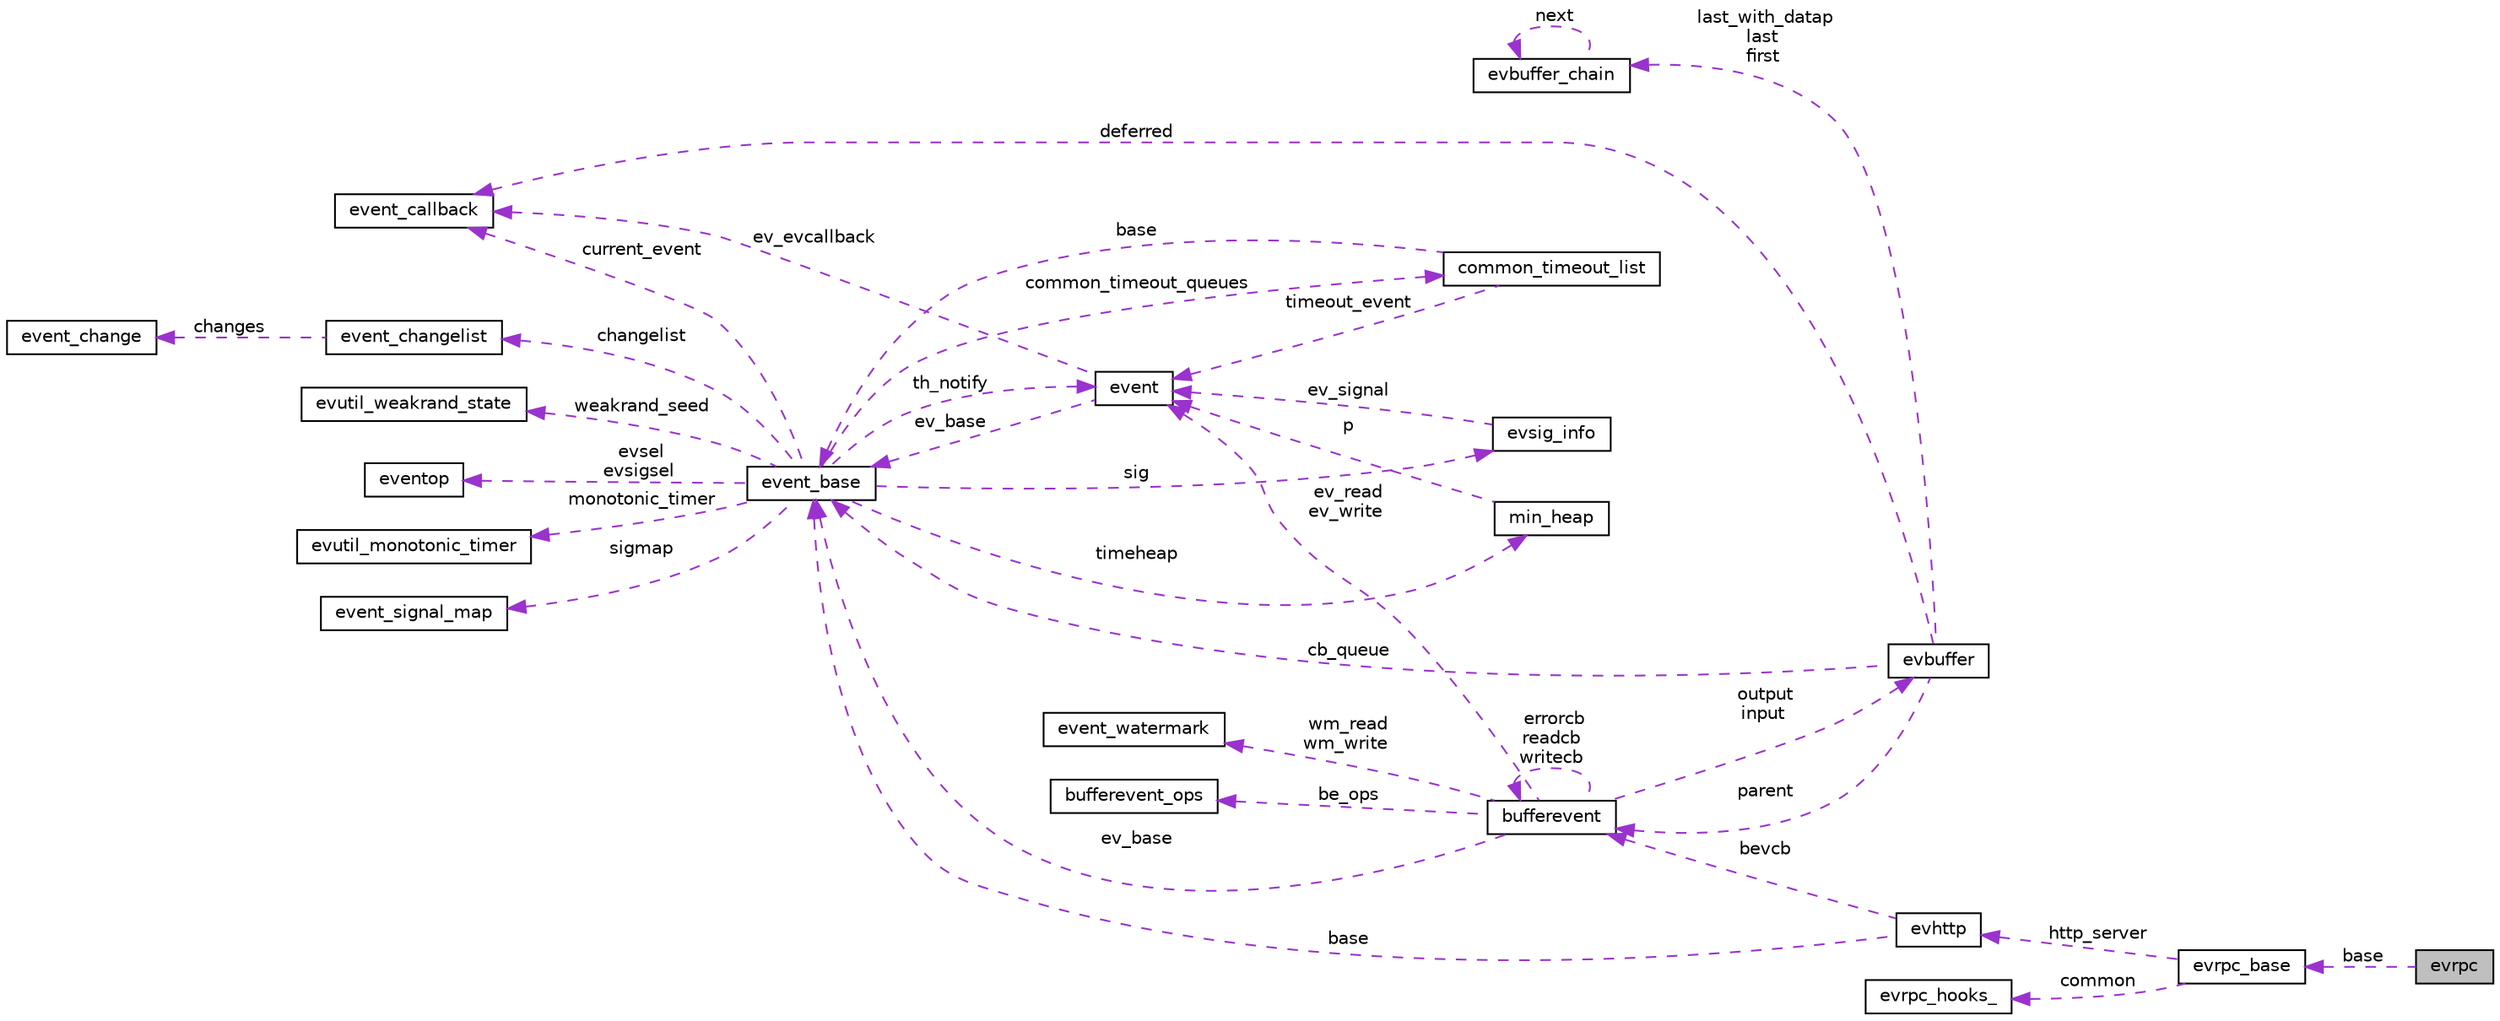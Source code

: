 digraph "evrpc"
{
 // LATEX_PDF_SIZE
  edge [fontname="Helvetica",fontsize="10",labelfontname="Helvetica",labelfontsize="10"];
  node [fontname="Helvetica",fontsize="10",shape=record];
  rankdir="LR";
  Node1 [label="evrpc",height=0.2,width=0.4,color="black", fillcolor="grey75", style="filled", fontcolor="black",tooltip=" "];
  Node2 -> Node1 [dir="back",color="darkorchid3",fontsize="10",style="dashed",label=" base" ,fontname="Helvetica"];
  Node2 [label="evrpc_base",height=0.2,width=0.4,color="black", fillcolor="white", style="filled",URL="$structevrpc__base.html",tooltip=" "];
  Node3 -> Node2 [dir="back",color="darkorchid3",fontsize="10",style="dashed",label=" http_server" ,fontname="Helvetica"];
  Node3 [label="evhttp",height=0.2,width=0.4,color="black", fillcolor="white", style="filled",URL="$structevhttp.html",tooltip=" "];
  Node4 -> Node3 [dir="back",color="darkorchid3",fontsize="10",style="dashed",label=" base" ,fontname="Helvetica"];
  Node4 [label="event_base",height=0.2,width=0.4,color="black", fillcolor="white", style="filled",URL="$structevent__base.html",tooltip=" "];
  Node5 -> Node4 [dir="back",color="darkorchid3",fontsize="10",style="dashed",label=" evsel\nevsigsel" ,fontname="Helvetica"];
  Node5 [label="eventop",height=0.2,width=0.4,color="black", fillcolor="white", style="filled",URL="$structeventop.html",tooltip=" "];
  Node6 -> Node4 [dir="back",color="darkorchid3",fontsize="10",style="dashed",label=" sig" ,fontname="Helvetica"];
  Node6 [label="evsig_info",height=0.2,width=0.4,color="black", fillcolor="white", style="filled",URL="$structevsig__info.html",tooltip=" "];
  Node7 -> Node6 [dir="back",color="darkorchid3",fontsize="10",style="dashed",label=" ev_signal" ,fontname="Helvetica"];
  Node7 [label="event",height=0.2,width=0.4,color="black", fillcolor="white", style="filled",URL="$structevent.html",tooltip=" "];
  Node8 -> Node7 [dir="back",color="darkorchid3",fontsize="10",style="dashed",label=" ev_evcallback" ,fontname="Helvetica"];
  Node8 [label="event_callback",height=0.2,width=0.4,color="black", fillcolor="white", style="filled",URL="$structevent__callback.html",tooltip=" "];
  Node4 -> Node7 [dir="back",color="darkorchid3",fontsize="10",style="dashed",label=" ev_base" ,fontname="Helvetica"];
  Node9 -> Node4 [dir="back",color="darkorchid3",fontsize="10",style="dashed",label=" timeheap" ,fontname="Helvetica"];
  Node9 [label="min_heap",height=0.2,width=0.4,color="black", fillcolor="white", style="filled",URL="$structmin__heap.html",tooltip=" "];
  Node7 -> Node9 [dir="back",color="darkorchid3",fontsize="10",style="dashed",label=" p" ,fontname="Helvetica"];
  Node7 -> Node4 [dir="back",color="darkorchid3",fontsize="10",style="dashed",label=" th_notify" ,fontname="Helvetica"];
  Node8 -> Node4 [dir="back",color="darkorchid3",fontsize="10",style="dashed",label=" current_event" ,fontname="Helvetica"];
  Node10 -> Node4 [dir="back",color="darkorchid3",fontsize="10",style="dashed",label=" common_timeout_queues" ,fontname="Helvetica"];
  Node10 [label="common_timeout_list",height=0.2,width=0.4,color="black", fillcolor="white", style="filled",URL="$structcommon__timeout__list.html",tooltip=" "];
  Node7 -> Node10 [dir="back",color="darkorchid3",fontsize="10",style="dashed",label=" timeout_event" ,fontname="Helvetica"];
  Node4 -> Node10 [dir="back",color="darkorchid3",fontsize="10",style="dashed",label=" base" ,fontname="Helvetica"];
  Node11 -> Node4 [dir="back",color="darkorchid3",fontsize="10",style="dashed",label=" monotonic_timer" ,fontname="Helvetica"];
  Node11 [label="evutil_monotonic_timer",height=0.2,width=0.4,color="black", fillcolor="white", style="filled",URL="$structevutil__monotonic__timer.html",tooltip=" "];
  Node12 -> Node4 [dir="back",color="darkorchid3",fontsize="10",style="dashed",label=" sigmap" ,fontname="Helvetica"];
  Node12 [label="event_signal_map",height=0.2,width=0.4,color="black", fillcolor="white", style="filled",URL="$structevent__signal__map.html",tooltip=" "];
  Node13 -> Node4 [dir="back",color="darkorchid3",fontsize="10",style="dashed",label=" changelist" ,fontname="Helvetica"];
  Node13 [label="event_changelist",height=0.2,width=0.4,color="black", fillcolor="white", style="filled",URL="$structevent__changelist.html",tooltip=" "];
  Node14 -> Node13 [dir="back",color="darkorchid3",fontsize="10",style="dashed",label=" changes" ,fontname="Helvetica"];
  Node14 [label="event_change",height=0.2,width=0.4,color="black", fillcolor="white", style="filled",URL="$structevent__change.html",tooltip=" "];
  Node15 -> Node4 [dir="back",color="darkorchid3",fontsize="10",style="dashed",label=" weakrand_seed" ,fontname="Helvetica"];
  Node15 [label="evutil_weakrand_state",height=0.2,width=0.4,color="black", fillcolor="white", style="filled",URL="$structevutil__weakrand__state.html",tooltip=" "];
  Node16 -> Node3 [dir="back",color="darkorchid3",fontsize="10",style="dashed",label=" bevcb" ,fontname="Helvetica"];
  Node16 [label="bufferevent",height=0.2,width=0.4,color="black", fillcolor="white", style="filled",URL="$structbufferevent.html",tooltip=" "];
  Node17 -> Node16 [dir="back",color="darkorchid3",fontsize="10",style="dashed",label=" wm_read\nwm_write" ,fontname="Helvetica"];
  Node17 [label="event_watermark",height=0.2,width=0.4,color="black", fillcolor="white", style="filled",URL="$structevent__watermark.html",tooltip=" "];
  Node7 -> Node16 [dir="back",color="darkorchid3",fontsize="10",style="dashed",label=" ev_read\nev_write" ,fontname="Helvetica"];
  Node18 -> Node16 [dir="back",color="darkorchid3",fontsize="10",style="dashed",label=" output\ninput" ,fontname="Helvetica"];
  Node18 [label="evbuffer",height=0.2,width=0.4,color="black", fillcolor="white", style="filled",URL="$structevbuffer.html",tooltip=" "];
  Node8 -> Node18 [dir="back",color="darkorchid3",fontsize="10",style="dashed",label=" deferred" ,fontname="Helvetica"];
  Node19 -> Node18 [dir="back",color="darkorchid3",fontsize="10",style="dashed",label=" last_with_datap\nlast\nfirst" ,fontname="Helvetica"];
  Node19 [label="evbuffer_chain",height=0.2,width=0.4,color="black", fillcolor="white", style="filled",URL="$structevbuffer__chain.html",tooltip=" "];
  Node19 -> Node19 [dir="back",color="darkorchid3",fontsize="10",style="dashed",label=" next" ,fontname="Helvetica"];
  Node4 -> Node18 [dir="back",color="darkorchid3",fontsize="10",style="dashed",label=" cb_queue" ,fontname="Helvetica"];
  Node16 -> Node18 [dir="back",color="darkorchid3",fontsize="10",style="dashed",label=" parent" ,fontname="Helvetica"];
  Node4 -> Node16 [dir="back",color="darkorchid3",fontsize="10",style="dashed",label=" ev_base" ,fontname="Helvetica"];
  Node16 -> Node16 [dir="back",color="darkorchid3",fontsize="10",style="dashed",label=" errorcb\nreadcb\nwritecb" ,fontname="Helvetica"];
  Node20 -> Node16 [dir="back",color="darkorchid3",fontsize="10",style="dashed",label=" be_ops" ,fontname="Helvetica"];
  Node20 [label="bufferevent_ops",height=0.2,width=0.4,color="black", fillcolor="white", style="filled",URL="$structbufferevent__ops.html",tooltip=" "];
  Node21 -> Node2 [dir="back",color="darkorchid3",fontsize="10",style="dashed",label=" common" ,fontname="Helvetica"];
  Node21 [label="evrpc_hooks_",height=0.2,width=0.4,color="black", fillcolor="white", style="filled",URL="$structevrpc__hooks__.html",tooltip=" "];
}
